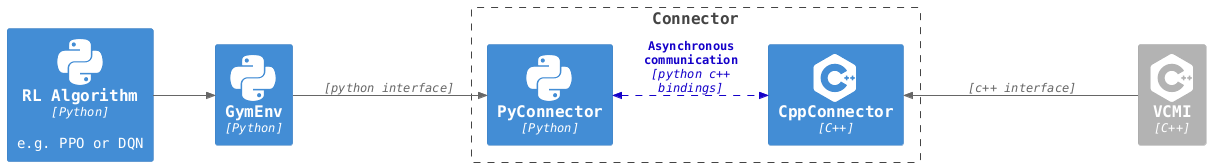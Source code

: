 @startuml "python-to-cpp2"

!include <C4/C4_Container>
!include <tupadr3/devicons2/cplusplus>
!include <tupadr3/devicons2/python>

skinparam DefaultFontName monospaced
<style>
note {  MaximumWidth 500 }
</style>

' Used in place of " " where line wrapping is undesired
!$nbsp = "<U+00A0>"

HIDE_STEREOTYPE()
LAYOUT_LEFT_RIGHT()

AddRelTag("async", $textColor="#1400c9", $lineColor="#1400c9", $lineThickness="1", $lineStyle="dashed")


''''''''''''''''''''''''''''''''''''''''''''''''''''''''''''''''''''''''''''''''
''''''''''''''''''''''''''''''''''''''''''''''''''''''''''''''''''''''''''''''''
''' FUNCTIONS
''''''''''''''''''''''''''''''''''''''''''''''''''''''''''''''''''''''''''''''''
''''''''''''''''''''''''''''''''''''''''''''''''''''''''''''''''''''''''''''''''

' Replace $search with $repl within $txt
!function $replace($txt, $search, $repl)
  !$replaced = ""
  !while %strpos($txt, $search) >= 0
    !$position = %strpos($txt, $search)
    !$replaced = $replaced + %substr($txt, 0, $position) + $repl
    !$txt = %substr($txt, $position + %strlen($search))
  !endwhile
  !return $replaced + $txt
!endfunction

' Allows to define a string in multiple lines, replacing "\n"
' with actual newlines (note: all literal newlines must be escaped)
!function $str($txt)
  !return $replace($txt, "\n", %newline())
!endfunction

''''''''''''''''''''''''''''''''''''''''''''''''''''''''''''''''''''''''''''''''
''''''''''''''''''''''''''''''''''''''''''''''''''''''''''''''''''''''''''''''''
''' CLASSES
''''''''''''''''''''''''''''''''''''''''''''''''''''''''''''''''''''''''''''''''
''''''''''''''''''''''''''''''''''''''''''''''''''''''''''''''''''''''''''''''''

Container(RL, "RL Algorithm", "Python", "e.g. PPO or DQN", $sprite="python")
Container(GymEnv, "GymEnv", "Python", $sprite="python")

Boundary(Connector, "Connector") {
  Container(PyConnector, "PyConnector", "Python", $sprite="python")
  Container(CppConnector, "CppConnector", "C++", $sprite="cplusplus")
}

Container_Ext(VCMI, "VCMI", "C++", $sprite="cplusplus")

' GymEnv <-> PyConnector : Function calls
Rel(RL, GymEnv, "")
Rel(GymEnv, PyConnector, "", "python interface")
BiRel(PyConnector, CppConnector, "Asynchronous communication", "python c++ bindings", $tags="async")
Rel(VCMI, CppConnector, "", "c++ interface")

Lay_Distance(CppConnector, VCMI, 1)

@enduml

